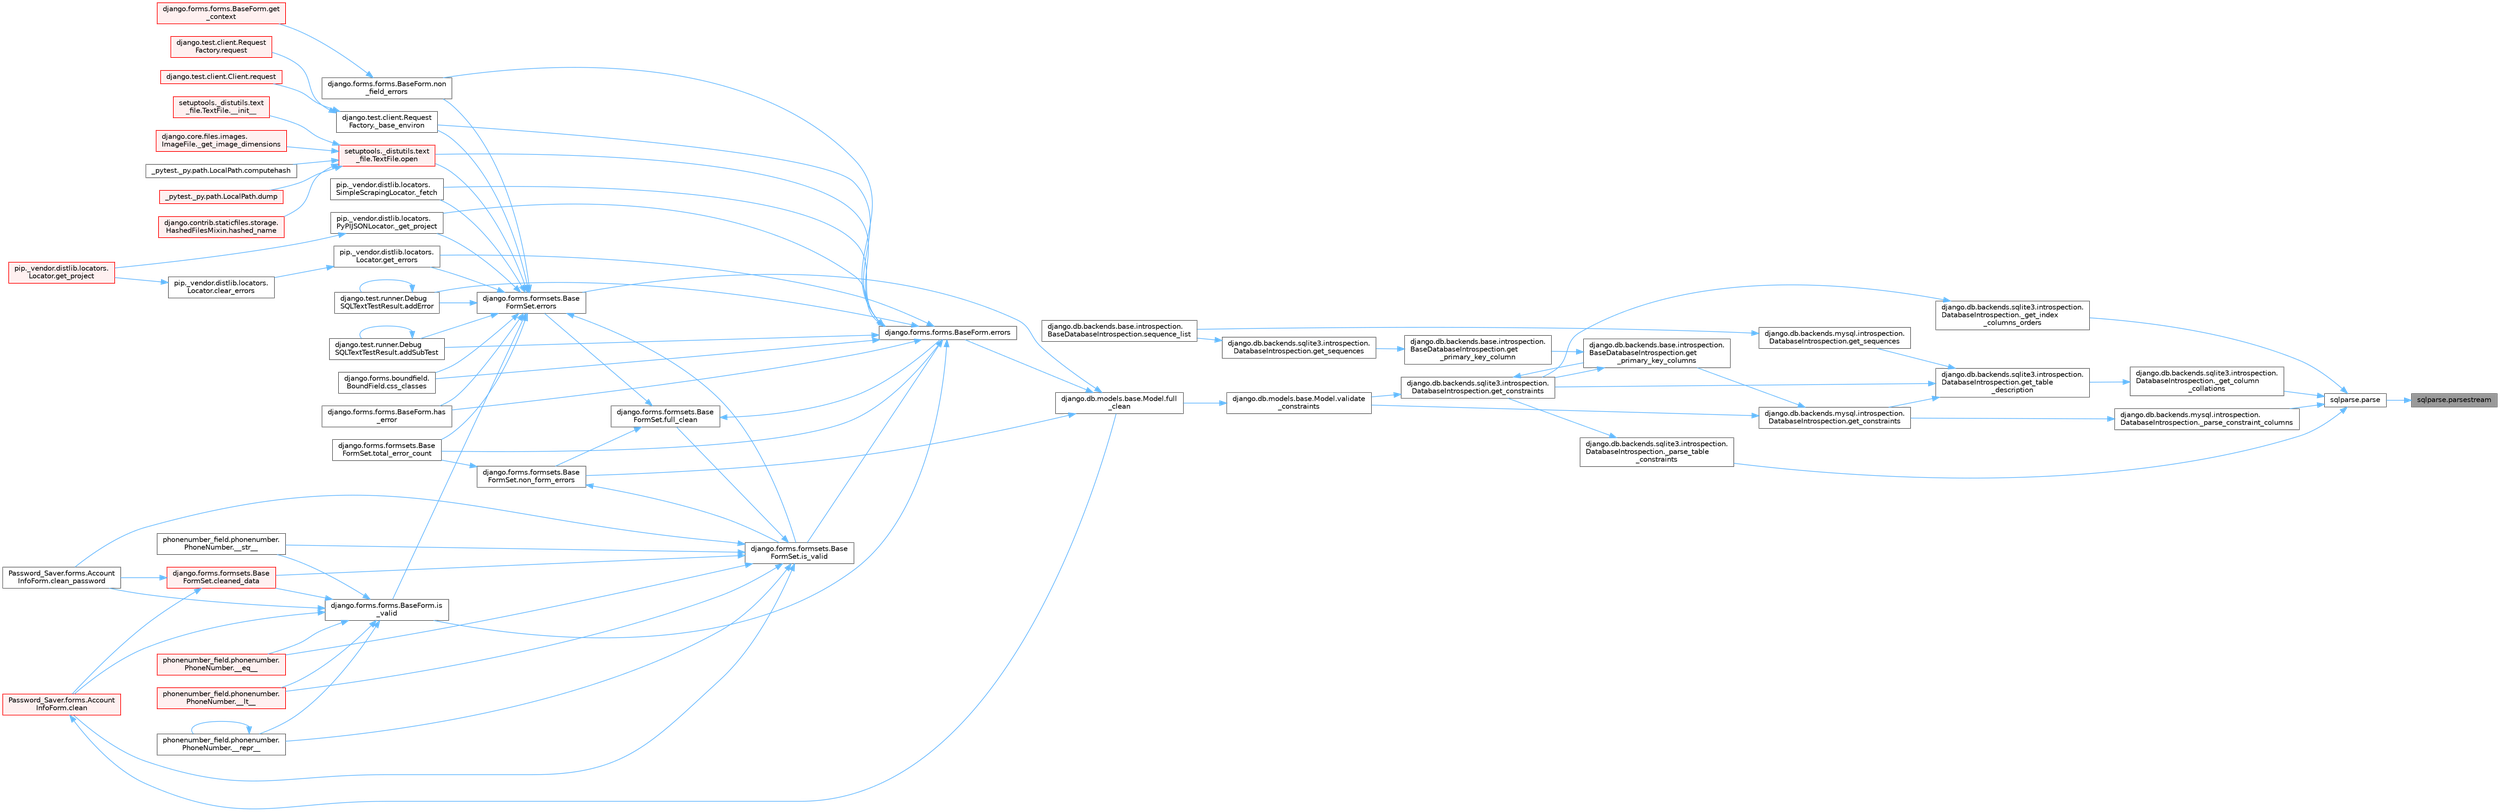 digraph "sqlparse.parsestream"
{
 // LATEX_PDF_SIZE
  bgcolor="transparent";
  edge [fontname=Helvetica,fontsize=10,labelfontname=Helvetica,labelfontsize=10];
  node [fontname=Helvetica,fontsize=10,shape=box,height=0.2,width=0.4];
  rankdir="RL";
  Node1 [id="Node000001",label="sqlparse.parsestream",height=0.2,width=0.4,color="gray40", fillcolor="grey60", style="filled", fontcolor="black",tooltip=" "];
  Node1 -> Node2 [id="edge1_Node000001_Node000002",dir="back",color="steelblue1",style="solid",tooltip=" "];
  Node2 [id="Node000002",label="sqlparse.parse",height=0.2,width=0.4,color="grey40", fillcolor="white", style="filled",URL="$namespacesqlparse.html#af6eb69b9ebd7fcaf9cf66cfd45ac3d1a",tooltip=" "];
  Node2 -> Node3 [id="edge2_Node000002_Node000003",dir="back",color="steelblue1",style="solid",tooltip=" "];
  Node3 [id="Node000003",label="django.db.backends.sqlite3.introspection.\lDatabaseIntrospection._get_column\l_collations",height=0.2,width=0.4,color="grey40", fillcolor="white", style="filled",URL="$classdjango_1_1db_1_1backends_1_1sqlite3_1_1introspection_1_1_database_introspection.html#a7c8aa118c33cc1bc6898a06ec4d6aa10",tooltip=" "];
  Node3 -> Node4 [id="edge3_Node000003_Node000004",dir="back",color="steelblue1",style="solid",tooltip=" "];
  Node4 [id="Node000004",label="django.db.backends.sqlite3.introspection.\lDatabaseIntrospection.get_table\l_description",height=0.2,width=0.4,color="grey40", fillcolor="white", style="filled",URL="$classdjango_1_1db_1_1backends_1_1sqlite3_1_1introspection_1_1_database_introspection.html#a94146dd006aa35d3b075881a11ba84f8",tooltip=" "];
  Node4 -> Node5 [id="edge4_Node000004_Node000005",dir="back",color="steelblue1",style="solid",tooltip=" "];
  Node5 [id="Node000005",label="django.db.backends.mysql.introspection.\lDatabaseIntrospection.get_constraints",height=0.2,width=0.4,color="grey40", fillcolor="white", style="filled",URL="$classdjango_1_1db_1_1backends_1_1mysql_1_1introspection_1_1_database_introspection.html#ab64b4a0ae5e1a045a498349986a1cd17",tooltip=" "];
  Node5 -> Node6 [id="edge5_Node000005_Node000006",dir="back",color="steelblue1",style="solid",tooltip=" "];
  Node6 [id="Node000006",label="django.db.backends.base.introspection.\lBaseDatabaseIntrospection.get\l_primary_key_columns",height=0.2,width=0.4,color="grey40", fillcolor="white", style="filled",URL="$classdjango_1_1db_1_1backends_1_1base_1_1introspection_1_1_base_database_introspection.html#a73c7324f1a12dbe61b5618caa90219c6",tooltip=" "];
  Node6 -> Node7 [id="edge6_Node000006_Node000007",dir="back",color="steelblue1",style="solid",tooltip=" "];
  Node7 [id="Node000007",label="django.db.backends.sqlite3.introspection.\lDatabaseIntrospection.get_constraints",height=0.2,width=0.4,color="grey40", fillcolor="white", style="filled",URL="$classdjango_1_1db_1_1backends_1_1sqlite3_1_1introspection_1_1_database_introspection.html#a4f9b970311726f2a009c4d6c41978584",tooltip=" "];
  Node7 -> Node6 [id="edge7_Node000007_Node000006",dir="back",color="steelblue1",style="solid",tooltip=" "];
  Node7 -> Node8 [id="edge8_Node000007_Node000008",dir="back",color="steelblue1",style="solid",tooltip=" "];
  Node8 [id="Node000008",label="django.db.models.base.Model.validate\l_constraints",height=0.2,width=0.4,color="grey40", fillcolor="white", style="filled",URL="$classdjango_1_1db_1_1models_1_1base_1_1_model.html#af6f277f8e822324745ea37a39c2ede5e",tooltip=" "];
  Node8 -> Node9 [id="edge9_Node000008_Node000009",dir="back",color="steelblue1",style="solid",tooltip=" "];
  Node9 [id="Node000009",label="django.db.models.base.Model.full\l_clean",height=0.2,width=0.4,color="grey40", fillcolor="white", style="filled",URL="$classdjango_1_1db_1_1models_1_1base_1_1_model.html#a2e68bd042bd3e52b086f8838eeaa416f",tooltip=" "];
  Node9 -> Node10 [id="edge10_Node000009_Node000010",dir="back",color="steelblue1",style="solid",tooltip=" "];
  Node10 [id="Node000010",label="django.forms.forms.BaseForm.errors",height=0.2,width=0.4,color="grey40", fillcolor="white", style="filled",URL="$classdjango_1_1forms_1_1forms_1_1_base_form.html#aca47cb75eb6c321d1c429b33eca94d49",tooltip=" "];
  Node10 -> Node11 [id="edge11_Node000010_Node000011",dir="back",color="steelblue1",style="solid",tooltip=" "];
  Node11 [id="Node000011",label="django.test.client.Request\lFactory._base_environ",height=0.2,width=0.4,color="grey40", fillcolor="white", style="filled",URL="$classdjango_1_1test_1_1client_1_1_request_factory.html#ab650654b992f4e9fc9e30bd0442973c1",tooltip=" "];
  Node11 -> Node12 [id="edge12_Node000011_Node000012",dir="back",color="steelblue1",style="solid",tooltip=" "];
  Node12 [id="Node000012",label="django.test.client.Client.request",height=0.2,width=0.4,color="red", fillcolor="#FFF0F0", style="filled",URL="$classdjango_1_1test_1_1client_1_1_client.html#a2f51c5251142ab6503937051936e33fa",tooltip=" "];
  Node11 -> Node3185 [id="edge13_Node000011_Node003185",dir="back",color="steelblue1",style="solid",tooltip=" "];
  Node3185 [id="Node003185",label="django.test.client.Request\lFactory.request",height=0.2,width=0.4,color="red", fillcolor="#FFF0F0", style="filled",URL="$classdjango_1_1test_1_1client_1_1_request_factory.html#adae411ab0df6839c5364b647e4dc63ad",tooltip=" "];
  Node10 -> Node602 [id="edge14_Node000010_Node000602",dir="back",color="steelblue1",style="solid",tooltip=" "];
  Node602 [id="Node000602",label="pip._vendor.distlib.locators.\lSimpleScrapingLocator._fetch",height=0.2,width=0.4,color="grey40", fillcolor="white", style="filled",URL="$classpip_1_1__vendor_1_1distlib_1_1locators_1_1_simple_scraping_locator.html#a72156eb8243de03d8881db3caaa60b8c",tooltip=" "];
  Node10 -> Node603 [id="edge15_Node000010_Node000603",dir="back",color="steelblue1",style="solid",tooltip=" "];
  Node603 [id="Node000603",label="pip._vendor.distlib.locators.\lPyPIJSONLocator._get_project",height=0.2,width=0.4,color="grey40", fillcolor="white", style="filled",URL="$classpip_1_1__vendor_1_1distlib_1_1locators_1_1_py_p_i_j_s_o_n_locator.html#ab5b95d18130e47c0bedca04d7b010bf6",tooltip=" "];
  Node603 -> Node604 [id="edge16_Node000603_Node000604",dir="back",color="steelblue1",style="solid",tooltip=" "];
  Node604 [id="Node000604",label="pip._vendor.distlib.locators.\lLocator.get_project",height=0.2,width=0.4,color="red", fillcolor="#FFF0F0", style="filled",URL="$classpip_1_1__vendor_1_1distlib_1_1locators_1_1_locator.html#a14b49f16a55d384842037850d5224ce8",tooltip=" "];
  Node10 -> Node1795 [id="edge17_Node000010_Node001795",dir="back",color="steelblue1",style="solid",tooltip=" "];
  Node1795 [id="Node001795",label="django.test.runner.Debug\lSQLTextTestResult.addError",height=0.2,width=0.4,color="grey40", fillcolor="white", style="filled",URL="$classdjango_1_1test_1_1runner_1_1_debug_s_q_l_text_test_result.html#a398c116f3b7d25563a21e81178271a8a",tooltip=" "];
  Node1795 -> Node1795 [id="edge18_Node001795_Node001795",dir="back",color="steelblue1",style="solid",tooltip=" "];
  Node10 -> Node1796 [id="edge19_Node000010_Node001796",dir="back",color="steelblue1",style="solid",tooltip=" "];
  Node1796 [id="Node001796",label="django.test.runner.Debug\lSQLTextTestResult.addSubTest",height=0.2,width=0.4,color="grey40", fillcolor="white", style="filled",URL="$classdjango_1_1test_1_1runner_1_1_debug_s_q_l_text_test_result.html#a65bae0538566d8bc532c972340744b1e",tooltip=" "];
  Node1796 -> Node1796 [id="edge20_Node001796_Node001796",dir="back",color="steelblue1",style="solid",tooltip=" "];
  Node10 -> Node1797 [id="edge21_Node000010_Node001797",dir="back",color="steelblue1",style="solid",tooltip=" "];
  Node1797 [id="Node001797",label="django.forms.boundfield.\lBoundField.css_classes",height=0.2,width=0.4,color="grey40", fillcolor="white", style="filled",URL="$classdjango_1_1forms_1_1boundfield_1_1_bound_field.html#a19d289ef3598c412a0fee978458875bc",tooltip=" "];
  Node10 -> Node1798 [id="edge22_Node000010_Node001798",dir="back",color="steelblue1",style="solid",tooltip=" "];
  Node1798 [id="Node001798",label="pip._vendor.distlib.locators.\lLocator.get_errors",height=0.2,width=0.4,color="grey40", fillcolor="white", style="filled",URL="$classpip_1_1__vendor_1_1distlib_1_1locators_1_1_locator.html#abc5864a47e4cb8c481f44eb1a72f565c",tooltip=" "];
  Node1798 -> Node1799 [id="edge23_Node001798_Node001799",dir="back",color="steelblue1",style="solid",tooltip=" "];
  Node1799 [id="Node001799",label="pip._vendor.distlib.locators.\lLocator.clear_errors",height=0.2,width=0.4,color="grey40", fillcolor="white", style="filled",URL="$classpip_1_1__vendor_1_1distlib_1_1locators_1_1_locator.html#a2a2f7530c5f7c9c5d41d7d8e32852b66",tooltip=" "];
  Node1799 -> Node604 [id="edge24_Node001799_Node000604",dir="back",color="steelblue1",style="solid",tooltip=" "];
  Node10 -> Node1800 [id="edge25_Node000010_Node001800",dir="back",color="steelblue1",style="solid",tooltip=" "];
  Node1800 [id="Node001800",label="django.forms.forms.BaseForm.has\l_error",height=0.2,width=0.4,color="grey40", fillcolor="white", style="filled",URL="$classdjango_1_1forms_1_1forms_1_1_base_form.html#af67d8e47182c8c92ad4cac6441bfeb80",tooltip=" "];
  Node10 -> Node1801 [id="edge26_Node000010_Node001801",dir="back",color="steelblue1",style="solid",tooltip=" "];
  Node1801 [id="Node001801",label="django.forms.forms.BaseForm.is\l_valid",height=0.2,width=0.4,color="grey40", fillcolor="white", style="filled",URL="$classdjango_1_1forms_1_1forms_1_1_base_form.html#a8be15c9eaccca682a18c7d3f13802cc4",tooltip=" "];
  Node1801 -> Node691 [id="edge27_Node001801_Node000691",dir="back",color="steelblue1",style="solid",tooltip=" "];
  Node691 [id="Node000691",label="phonenumber_field.phonenumber.\lPhoneNumber.__eq__",height=0.2,width=0.4,color="red", fillcolor="#FFF0F0", style="filled",URL="$classphonenumber__field_1_1phonenumber_1_1_phone_number.html#a999c32cd1bfa2dd5c7df70781b09c68b",tooltip=" "];
  Node1801 -> Node692 [id="edge28_Node001801_Node000692",dir="back",color="steelblue1",style="solid",tooltip=" "];
  Node692 [id="Node000692",label="phonenumber_field.phonenumber.\lPhoneNumber.__lt__",height=0.2,width=0.4,color="red", fillcolor="#FFF0F0", style="filled",URL="$classphonenumber__field_1_1phonenumber_1_1_phone_number.html#ab94d02fbeda1355644c6c1b3d6f3d9ba",tooltip=" "];
  Node1801 -> Node693 [id="edge29_Node001801_Node000693",dir="back",color="steelblue1",style="solid",tooltip=" "];
  Node693 [id="Node000693",label="phonenumber_field.phonenumber.\lPhoneNumber.__repr__",height=0.2,width=0.4,color="grey40", fillcolor="white", style="filled",URL="$classphonenumber__field_1_1phonenumber_1_1_phone_number.html#a5420c965a5ecfad87cb6bce245cd91a5",tooltip=" "];
  Node693 -> Node693 [id="edge30_Node000693_Node000693",dir="back",color="steelblue1",style="solid",tooltip=" "];
  Node1801 -> Node694 [id="edge31_Node001801_Node000694",dir="back",color="steelblue1",style="solid",tooltip=" "];
  Node694 [id="Node000694",label="phonenumber_field.phonenumber.\lPhoneNumber.__str__",height=0.2,width=0.4,color="grey40", fillcolor="white", style="filled",URL="$classphonenumber__field_1_1phonenumber_1_1_phone_number.html#a773f55fba29310ea2218e4bbca83ba6d",tooltip=" "];
  Node1801 -> Node662 [id="edge32_Node001801_Node000662",dir="back",color="steelblue1",style="solid",tooltip=" "];
  Node662 [id="Node000662",label="Password_Saver.forms.Account\lInfoForm.clean",height=0.2,width=0.4,color="red", fillcolor="#FFF0F0", style="filled",URL="$class_password___saver_1_1forms_1_1_account_info_form.html#a89126d6030ebafc64c8aeeb352113c54",tooltip=" "];
  Node662 -> Node9 [id="edge33_Node000662_Node000009",dir="back",color="steelblue1",style="solid",tooltip=" "];
  Node1801 -> Node665 [id="edge34_Node001801_Node000665",dir="back",color="steelblue1",style="solid",tooltip=" "];
  Node665 [id="Node000665",label="Password_Saver.forms.Account\lInfoForm.clean_password",height=0.2,width=0.4,color="grey40", fillcolor="white", style="filled",URL="$class_password___saver_1_1forms_1_1_account_info_form.html#a6397d8e90a910bed34ed0ebcf5f74a4e",tooltip=" "];
  Node1801 -> Node655 [id="edge35_Node001801_Node000655",dir="back",color="steelblue1",style="solid",tooltip=" "];
  Node655 [id="Node000655",label="django.forms.formsets.Base\lFormSet.cleaned_data",height=0.2,width=0.4,color="red", fillcolor="#FFF0F0", style="filled",URL="$classdjango_1_1forms_1_1formsets_1_1_base_form_set.html#ae51d85dd3faa160668adba372c4e87f7",tooltip=" "];
  Node655 -> Node662 [id="edge36_Node000655_Node000662",dir="back",color="steelblue1",style="solid",tooltip=" "];
  Node655 -> Node665 [id="edge37_Node000655_Node000665",dir="back",color="steelblue1",style="solid",tooltip=" "];
  Node10 -> Node690 [id="edge38_Node000010_Node000690",dir="back",color="steelblue1",style="solid",tooltip=" "];
  Node690 [id="Node000690",label="django.forms.formsets.Base\lFormSet.is_valid",height=0.2,width=0.4,color="grey40", fillcolor="white", style="filled",URL="$classdjango_1_1forms_1_1formsets_1_1_base_form_set.html#a713477cfb7c01e723400df62b49c250c",tooltip=" "];
  Node690 -> Node691 [id="edge39_Node000690_Node000691",dir="back",color="steelblue1",style="solid",tooltip=" "];
  Node690 -> Node692 [id="edge40_Node000690_Node000692",dir="back",color="steelblue1",style="solid",tooltip=" "];
  Node690 -> Node693 [id="edge41_Node000690_Node000693",dir="back",color="steelblue1",style="solid",tooltip=" "];
  Node690 -> Node694 [id="edge42_Node000690_Node000694",dir="back",color="steelblue1",style="solid",tooltip=" "];
  Node690 -> Node662 [id="edge43_Node000690_Node000662",dir="back",color="steelblue1",style="solid",tooltip=" "];
  Node690 -> Node665 [id="edge44_Node000690_Node000665",dir="back",color="steelblue1",style="solid",tooltip=" "];
  Node690 -> Node655 [id="edge45_Node000690_Node000655",dir="back",color="steelblue1",style="solid",tooltip=" "];
  Node690 -> Node688 [id="edge46_Node000690_Node000688",dir="back",color="steelblue1",style="solid",tooltip=" "];
  Node688 [id="Node000688",label="django.forms.formsets.Base\lFormSet.full_clean",height=0.2,width=0.4,color="grey40", fillcolor="white", style="filled",URL="$classdjango_1_1forms_1_1formsets_1_1_base_form_set.html#aa475bdb58853c14bfcd93bd7b494e3b1",tooltip=" "];
  Node688 -> Node10 [id="edge47_Node000688_Node000010",dir="back",color="steelblue1",style="solid",tooltip=" "];
  Node688 -> Node601 [id="edge48_Node000688_Node000601",dir="back",color="steelblue1",style="solid",tooltip=" "];
  Node601 [id="Node000601",label="django.forms.formsets.Base\lFormSet.errors",height=0.2,width=0.4,color="grey40", fillcolor="white", style="filled",URL="$classdjango_1_1forms_1_1formsets_1_1_base_form_set.html#a9e249e2240c3ae2775249e3d3da42020",tooltip=" "];
  Node601 -> Node11 [id="edge49_Node000601_Node000011",dir="back",color="steelblue1",style="solid",tooltip=" "];
  Node601 -> Node602 [id="edge50_Node000601_Node000602",dir="back",color="steelblue1",style="solid",tooltip=" "];
  Node601 -> Node603 [id="edge51_Node000601_Node000603",dir="back",color="steelblue1",style="solid",tooltip=" "];
  Node601 -> Node1795 [id="edge52_Node000601_Node001795",dir="back",color="steelblue1",style="solid",tooltip=" "];
  Node601 -> Node1796 [id="edge53_Node000601_Node001796",dir="back",color="steelblue1",style="solid",tooltip=" "];
  Node601 -> Node1797 [id="edge54_Node000601_Node001797",dir="back",color="steelblue1",style="solid",tooltip=" "];
  Node601 -> Node1798 [id="edge55_Node000601_Node001798",dir="back",color="steelblue1",style="solid",tooltip=" "];
  Node601 -> Node1800 [id="edge56_Node000601_Node001800",dir="back",color="steelblue1",style="solid",tooltip=" "];
  Node601 -> Node1801 [id="edge57_Node000601_Node001801",dir="back",color="steelblue1",style="solid",tooltip=" "];
  Node601 -> Node690 [id="edge58_Node000601_Node000690",dir="back",color="steelblue1",style="solid",tooltip=" "];
  Node601 -> Node1802 [id="edge59_Node000601_Node001802",dir="back",color="steelblue1",style="solid",tooltip=" "];
  Node1802 [id="Node001802",label="django.forms.forms.BaseForm.non\l_field_errors",height=0.2,width=0.4,color="grey40", fillcolor="white", style="filled",URL="$classdjango_1_1forms_1_1forms_1_1_base_form.html#a713be7c8d25008cf58c90916cb682447",tooltip=" "];
  Node1802 -> Node1803 [id="edge60_Node001802_Node001803",dir="back",color="steelblue1",style="solid",tooltip=" "];
  Node1803 [id="Node001803",label="django.forms.forms.BaseForm.get\l_context",height=0.2,width=0.4,color="red", fillcolor="#FFF0F0", style="filled",URL="$classdjango_1_1forms_1_1forms_1_1_base_form.html#a7aceedfdbb15133ac8342eac420e8dcb",tooltip=" "];
  Node601 -> Node1806 [id="edge61_Node000601_Node001806",dir="back",color="steelblue1",style="solid",tooltip=" "];
  Node1806 [id="Node001806",label="setuptools._distutils.text\l_file.TextFile.open",height=0.2,width=0.4,color="red", fillcolor="#FFF0F0", style="filled",URL="$classsetuptools_1_1__distutils_1_1text__file_1_1_text_file.html#ab568abcef363b1b422cddfead42e68b2",tooltip=" "];
  Node1806 -> Node21 [id="edge62_Node001806_Node000021",dir="back",color="steelblue1",style="solid",tooltip=" "];
  Node21 [id="Node000021",label="setuptools._distutils.text\l_file.TextFile.__init__",height=0.2,width=0.4,color="red", fillcolor="#FFF0F0", style="filled",URL="$classsetuptools_1_1__distutils_1_1text__file_1_1_text_file.html#aeb26f34e394b4e658295391382cc8813",tooltip=" "];
  Node1806 -> Node53 [id="edge63_Node001806_Node000053",dir="back",color="steelblue1",style="solid",tooltip=" "];
  Node53 [id="Node000053",label="django.core.files.images.\lImageFile._get_image_dimensions",height=0.2,width=0.4,color="red", fillcolor="#FFF0F0", style="filled",URL="$classdjango_1_1core_1_1files_1_1images_1_1_image_file.html#a2832e2235f63c851f4652a4ea59ec924",tooltip=" "];
  Node1806 -> Node822 [id="edge64_Node001806_Node000822",dir="back",color="steelblue1",style="solid",tooltip=" "];
  Node822 [id="Node000822",label="_pytest._py.path.LocalPath.computehash",height=0.2,width=0.4,color="grey40", fillcolor="white", style="filled",URL="$class__pytest_1_1__py_1_1path_1_1_local_path.html#aa82d067bed26e6655d315d858254160b",tooltip=" "];
  Node1806 -> Node823 [id="edge65_Node001806_Node000823",dir="back",color="steelblue1",style="solid",tooltip=" "];
  Node823 [id="Node000823",label="_pytest._py.path.LocalPath.dump",height=0.2,width=0.4,color="red", fillcolor="#FFF0F0", style="filled",URL="$class__pytest_1_1__py_1_1path_1_1_local_path.html#a2f45e7b54f2823ed6746a19107ae68b4",tooltip=" "];
  Node1806 -> Node571 [id="edge66_Node001806_Node000571",dir="back",color="steelblue1",style="solid",tooltip=" "];
  Node571 [id="Node000571",label="django.contrib.staticfiles.storage.\lHashedFilesMixin.hashed_name",height=0.2,width=0.4,color="red", fillcolor="#FFF0F0", style="filled",URL="$classdjango_1_1contrib_1_1staticfiles_1_1storage_1_1_hashed_files_mixin.html#aa30283e5d1a2177cf975b44ae95e45e4",tooltip=" "];
  Node601 -> Node695 [id="edge67_Node000601_Node000695",dir="back",color="steelblue1",style="solid",tooltip=" "];
  Node695 [id="Node000695",label="django.forms.formsets.Base\lFormSet.total_error_count",height=0.2,width=0.4,color="grey40", fillcolor="white", style="filled",URL="$classdjango_1_1forms_1_1formsets_1_1_base_form_set.html#a3e9cbe55cc991b30b14546a857abb212",tooltip=" "];
  Node688 -> Node689 [id="edge68_Node000688_Node000689",dir="back",color="steelblue1",style="solid",tooltip=" "];
  Node689 [id="Node000689",label="django.forms.formsets.Base\lFormSet.non_form_errors",height=0.2,width=0.4,color="grey40", fillcolor="white", style="filled",URL="$classdjango_1_1forms_1_1formsets_1_1_base_form_set.html#a8b499fb5fdd72c59134bf40aeac2de3c",tooltip=" "];
  Node689 -> Node690 [id="edge69_Node000689_Node000690",dir="back",color="steelblue1",style="solid",tooltip=" "];
  Node689 -> Node695 [id="edge70_Node000689_Node000695",dir="back",color="steelblue1",style="solid",tooltip=" "];
  Node10 -> Node1802 [id="edge71_Node000010_Node001802",dir="back",color="steelblue1",style="solid",tooltip=" "];
  Node10 -> Node1806 [id="edge72_Node000010_Node001806",dir="back",color="steelblue1",style="solid",tooltip=" "];
  Node10 -> Node695 [id="edge73_Node000010_Node000695",dir="back",color="steelblue1",style="solid",tooltip=" "];
  Node9 -> Node601 [id="edge74_Node000009_Node000601",dir="back",color="steelblue1",style="solid",tooltip=" "];
  Node9 -> Node689 [id="edge75_Node000009_Node000689",dir="back",color="steelblue1",style="solid",tooltip=" "];
  Node6 -> Node3186 [id="edge76_Node000006_Node003186",dir="back",color="steelblue1",style="solid",tooltip=" "];
  Node3186 [id="Node003186",label="django.db.backends.base.introspection.\lBaseDatabaseIntrospection.get\l_primary_key_column",height=0.2,width=0.4,color="grey40", fillcolor="white", style="filled",URL="$classdjango_1_1db_1_1backends_1_1base_1_1introspection_1_1_base_database_introspection.html#af291fe20ae2db23b47f8426d13d591ed",tooltip=" "];
  Node3186 -> Node3187 [id="edge77_Node003186_Node003187",dir="back",color="steelblue1",style="solid",tooltip=" "];
  Node3187 [id="Node003187",label="django.db.backends.sqlite3.introspection.\lDatabaseIntrospection.get_sequences",height=0.2,width=0.4,color="grey40", fillcolor="white", style="filled",URL="$classdjango_1_1db_1_1backends_1_1sqlite3_1_1introspection_1_1_database_introspection.html#a36d0587fcc257b1efd2027bb5c4ddc3f",tooltip=" "];
  Node3187 -> Node3188 [id="edge78_Node003187_Node003188",dir="back",color="steelblue1",style="solid",tooltip=" "];
  Node3188 [id="Node003188",label="django.db.backends.base.introspection.\lBaseDatabaseIntrospection.sequence_list",height=0.2,width=0.4,color="grey40", fillcolor="white", style="filled",URL="$classdjango_1_1db_1_1backends_1_1base_1_1introspection_1_1_base_database_introspection.html#a082149e6b1bf2ffda8ce8a541bc386c0",tooltip=" "];
  Node5 -> Node8 [id="edge79_Node000005_Node000008",dir="back",color="steelblue1",style="solid",tooltip=" "];
  Node4 -> Node7 [id="edge80_Node000004_Node000007",dir="back",color="steelblue1",style="solid",tooltip=" "];
  Node4 -> Node3189 [id="edge81_Node000004_Node003189",dir="back",color="steelblue1",style="solid",tooltip=" "];
  Node3189 [id="Node003189",label="django.db.backends.mysql.introspection.\lDatabaseIntrospection.get_sequences",height=0.2,width=0.4,color="grey40", fillcolor="white", style="filled",URL="$classdjango_1_1db_1_1backends_1_1mysql_1_1introspection_1_1_database_introspection.html#aea14a04b712885b2833928b79c4e50fb",tooltip=" "];
  Node3189 -> Node3188 [id="edge82_Node003189_Node003188",dir="back",color="steelblue1",style="solid",tooltip=" "];
  Node2 -> Node3190 [id="edge83_Node000002_Node003190",dir="back",color="steelblue1",style="solid",tooltip=" "];
  Node3190 [id="Node003190",label="django.db.backends.sqlite3.introspection.\lDatabaseIntrospection._get_index\l_columns_orders",height=0.2,width=0.4,color="grey40", fillcolor="white", style="filled",URL="$classdjango_1_1db_1_1backends_1_1sqlite3_1_1introspection_1_1_database_introspection.html#a663ca29c0ae30c5fab1f09e9f21c2a41",tooltip=" "];
  Node3190 -> Node7 [id="edge84_Node003190_Node000007",dir="back",color="steelblue1",style="solid",tooltip=" "];
  Node2 -> Node3191 [id="edge85_Node000002_Node003191",dir="back",color="steelblue1",style="solid",tooltip=" "];
  Node3191 [id="Node003191",label="django.db.backends.mysql.introspection.\lDatabaseIntrospection._parse_constraint_columns",height=0.2,width=0.4,color="grey40", fillcolor="white", style="filled",URL="$classdjango_1_1db_1_1backends_1_1mysql_1_1introspection_1_1_database_introspection.html#a8a4f0b7021453b33e30e2d78f621ba9d",tooltip=" "];
  Node3191 -> Node5 [id="edge86_Node003191_Node000005",dir="back",color="steelblue1",style="solid",tooltip=" "];
  Node2 -> Node3192 [id="edge87_Node000002_Node003192",dir="back",color="steelblue1",style="solid",tooltip=" "];
  Node3192 [id="Node003192",label="django.db.backends.sqlite3.introspection.\lDatabaseIntrospection._parse_table\l_constraints",height=0.2,width=0.4,color="grey40", fillcolor="white", style="filled",URL="$classdjango_1_1db_1_1backends_1_1sqlite3_1_1introspection_1_1_database_introspection.html#a3ff18a8bcb1f5cdcc817d94f868953df",tooltip=" "];
  Node3192 -> Node7 [id="edge88_Node003192_Node000007",dir="back",color="steelblue1",style="solid",tooltip=" "];
}
